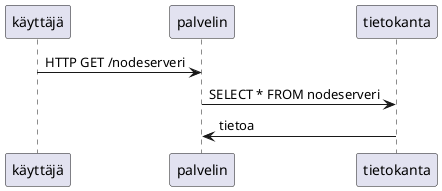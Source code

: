 @startuml nodeserveri
käyttäjä -> palvelin: HTTP GET /nodeserveri
palvelin -> tietokanta : SELECT * FROM nodeserveri
tietokanta -> palvelin : tietoa
@enduml
